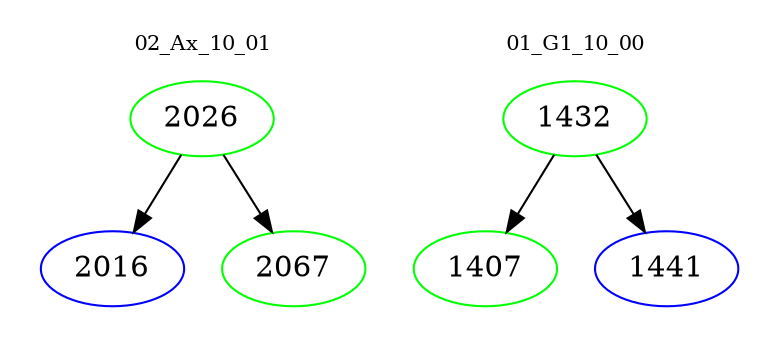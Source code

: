 digraph{
subgraph cluster_0 {
color = white
label = "02_Ax_10_01";
fontsize=10;
T0_2026 [label="2026", color="green"]
T0_2026 -> T0_2016 [color="black"]
T0_2016 [label="2016", color="blue"]
T0_2026 -> T0_2067 [color="black"]
T0_2067 [label="2067", color="green"]
}
subgraph cluster_1 {
color = white
label = "01_G1_10_00";
fontsize=10;
T1_1432 [label="1432", color="green"]
T1_1432 -> T1_1407 [color="black"]
T1_1407 [label="1407", color="green"]
T1_1432 -> T1_1441 [color="black"]
T1_1441 [label="1441", color="blue"]
}
}
